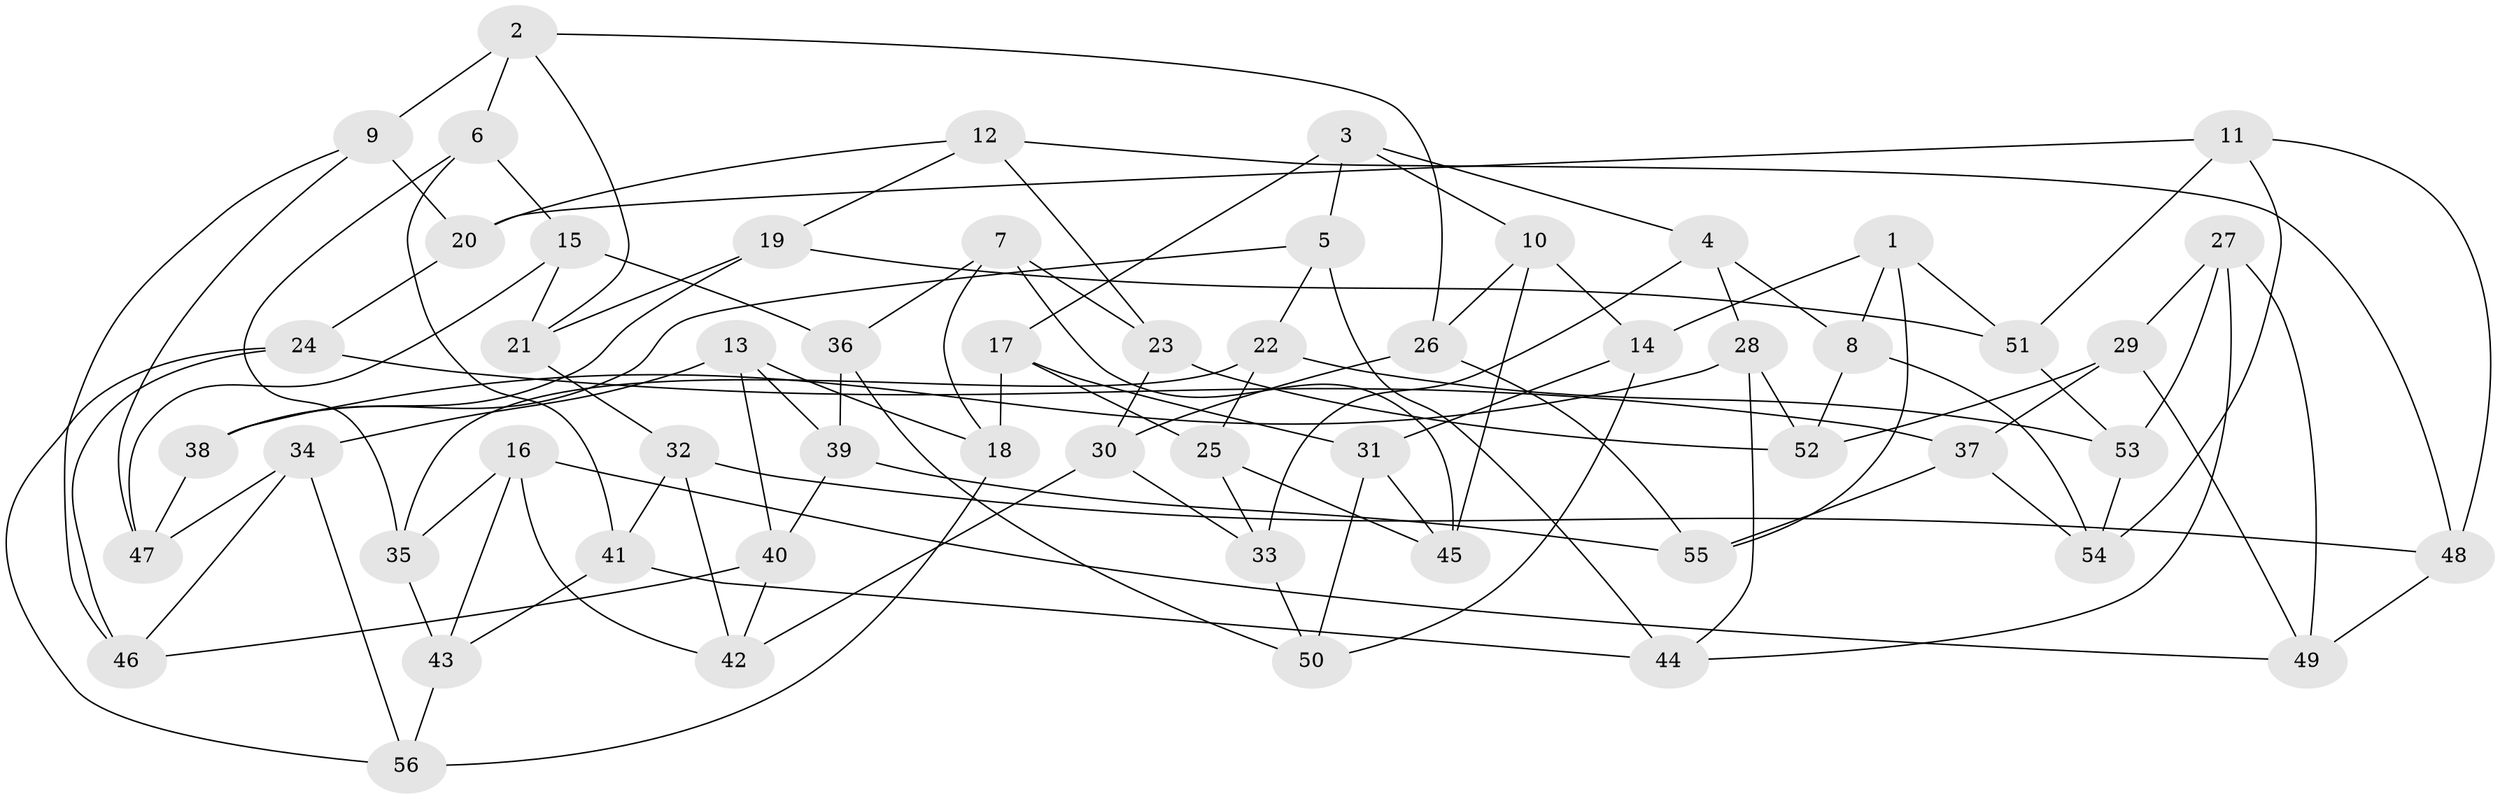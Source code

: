 // Generated by graph-tools (version 1.1) at 2025/03/03/09/25 03:03:10]
// undirected, 56 vertices, 112 edges
graph export_dot {
graph [start="1"]
  node [color=gray90,style=filled];
  1;
  2;
  3;
  4;
  5;
  6;
  7;
  8;
  9;
  10;
  11;
  12;
  13;
  14;
  15;
  16;
  17;
  18;
  19;
  20;
  21;
  22;
  23;
  24;
  25;
  26;
  27;
  28;
  29;
  30;
  31;
  32;
  33;
  34;
  35;
  36;
  37;
  38;
  39;
  40;
  41;
  42;
  43;
  44;
  45;
  46;
  47;
  48;
  49;
  50;
  51;
  52;
  53;
  54;
  55;
  56;
  1 -- 51;
  1 -- 14;
  1 -- 8;
  1 -- 55;
  2 -- 26;
  2 -- 21;
  2 -- 6;
  2 -- 9;
  3 -- 4;
  3 -- 17;
  3 -- 10;
  3 -- 5;
  4 -- 33;
  4 -- 28;
  4 -- 8;
  5 -- 44;
  5 -- 22;
  5 -- 38;
  6 -- 15;
  6 -- 41;
  6 -- 35;
  7 -- 45;
  7 -- 23;
  7 -- 36;
  7 -- 18;
  8 -- 52;
  8 -- 54;
  9 -- 20;
  9 -- 47;
  9 -- 46;
  10 -- 45;
  10 -- 14;
  10 -- 26;
  11 -- 48;
  11 -- 51;
  11 -- 54;
  11 -- 20;
  12 -- 20;
  12 -- 19;
  12 -- 23;
  12 -- 48;
  13 -- 40;
  13 -- 39;
  13 -- 34;
  13 -- 18;
  14 -- 50;
  14 -- 31;
  15 -- 21;
  15 -- 36;
  15 -- 47;
  16 -- 35;
  16 -- 43;
  16 -- 49;
  16 -- 42;
  17 -- 31;
  17 -- 25;
  17 -- 18;
  18 -- 56;
  19 -- 51;
  19 -- 38;
  19 -- 21;
  20 -- 24;
  21 -- 32;
  22 -- 35;
  22 -- 53;
  22 -- 25;
  23 -- 52;
  23 -- 30;
  24 -- 46;
  24 -- 37;
  24 -- 56;
  25 -- 33;
  25 -- 45;
  26 -- 55;
  26 -- 30;
  27 -- 49;
  27 -- 29;
  27 -- 44;
  27 -- 53;
  28 -- 52;
  28 -- 44;
  28 -- 38;
  29 -- 37;
  29 -- 52;
  29 -- 49;
  30 -- 33;
  30 -- 42;
  31 -- 45;
  31 -- 50;
  32 -- 42;
  32 -- 41;
  32 -- 48;
  33 -- 50;
  34 -- 56;
  34 -- 46;
  34 -- 47;
  35 -- 43;
  36 -- 50;
  36 -- 39;
  37 -- 55;
  37 -- 54;
  38 -- 47;
  39 -- 55;
  39 -- 40;
  40 -- 42;
  40 -- 46;
  41 -- 44;
  41 -- 43;
  43 -- 56;
  48 -- 49;
  51 -- 53;
  53 -- 54;
}
